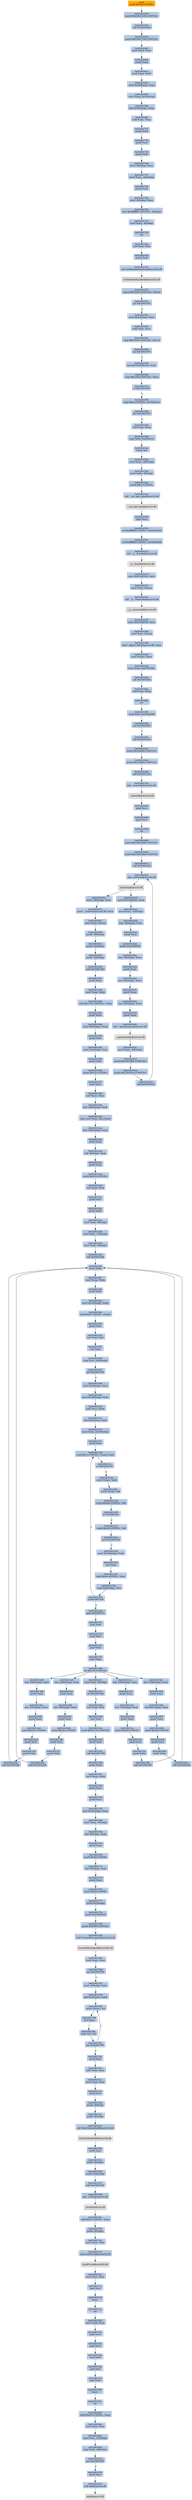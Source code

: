digraph G {
node[shape=rectangle,style=filled,fillcolor=lightsteelblue,color=lightsteelblue]
bgcolor="transparent"
a0x01001542pushl_0x28UINT8[label="start\npushl $0x28<UINT8>",color="lightgrey",fillcolor="orange"];
a0x01001544pushl_0x1001108UINT32[label="0x01001544\npushl $0x1001108<UINT32>"];
a0x01001549call_0x010016e0[label="0x01001549\ncall 0x010016e0"];
a0x010016e0pushl_0x1001730UINT32[label="0x010016e0\npushl $0x1001730<UINT32>"];
a0x010016e5movl_fs_0_eax[label="0x010016e5\nmovl %fs:0, %eax"];
a0x010016ebpushl_eax[label="0x010016eb\npushl %eax"];
a0x010016ecmovl_esp_fs_0[label="0x010016ec\nmovl %esp, %fs:0"];
a0x010016f3movl_0x10esp__eax[label="0x010016f3\nmovl 0x10(%esp), %eax"];
a0x010016f7movl_ebp_0x10esp_[label="0x010016f7\nmovl %ebp, 0x10(%esp)"];
a0x010016fbleal_0x10esp__ebp[label="0x010016fb\nleal 0x10(%esp), %ebp"];
a0x010016ffsubl_eax_esp[label="0x010016ff\nsubl %eax, %esp"];
a0x01001701pushl_ebx[label="0x01001701\npushl %ebx"];
a0x01001702pushl_esi[label="0x01001702\npushl %esi"];
a0x01001703pushl_edi[label="0x01001703\npushl %edi"];
a0x01001704movl__8ebp__eax[label="0x01001704\nmovl -8(%ebp), %eax"];
a0x01001707movl_esp__24ebp_[label="0x01001707\nmovl %esp, -24(%ebp)"];
a0x0100170apushl_eax[label="0x0100170a\npushl %eax"];
a0x0100170bmovl__4ebp__eax[label="0x0100170b\nmovl -4(%ebp), %eax"];
a0x0100170emovl_0xffffffffUINT32__4ebp_[label="0x0100170e\nmovl $0xffffffff<UINT32>, -4(%ebp)"];
a0x01001715movl_eax__8ebp_[label="0x01001715\nmovl %eax, -8(%ebp)"];
a0x01001718ret[label="0x01001718\nret"];
a0x0100154exorl_edi_edi[label="0x0100154e\nxorl %edi, %edi"];
a0x01001550pushl_edi[label="0x01001550\npushl %edi"];
a0x01001551call_GetModuleHandleA_kernel32_dll[label="0x01001551\ncall GetModuleHandleA@kernel32.dll"];
GetModuleHandleA_kernel32_dll[label="GetModuleHandleA@kernel32.dll",color="lightgrey",fillcolor="lightgrey"];
a0x01001557cmpw_0x5a4dUINT16_eax_[label="0x01001557\ncmpw $0x5a4d<UINT16>, (%eax)"];
a0x0100155cjne_0x0100157d[label="0x0100155c\njne 0x0100157d"];
a0x0100155emovl_0x3ceax__ecx[label="0x0100155e\nmovl 0x3c(%eax), %ecx"];
a0x01001561addl_eax_ecx[label="0x01001561\naddl %eax, %ecx"];
a0x01001563cmpl_0x4550UINT32_ecx_[label="0x01001563\ncmpl $0x4550<UINT32>, (%ecx)"];
a0x01001569jne_0x0100157d[label="0x01001569\njne 0x0100157d"];
a0x0100156bmovzwl_0x18ecx__eax[label="0x0100156b\nmovzwl 0x18(%ecx), %eax"];
a0x0100156fcmpl_0x10bUINT32_eax[label="0x0100156f\ncmpl $0x10b<UINT32>, %eax"];
a0x01001574je_0x01001595[label="0x01001574\nje 0x01001595"];
a0x01001595cmpl_0xeUINT8_0x74ecx_[label="0x01001595\ncmpl $0xe<UINT8>, 0x74(%ecx)"];
a0x01001599jbe_0x0100157d[label="0x01001599\njbe 0x0100157d"];
a0x0100159bxorl_eax_eax[label="0x0100159b\nxorl %eax, %eax"];
a0x0100159dcmpl_edi_0xe8ecx_[label="0x0100159d\ncmpl %edi, 0xe8(%ecx)"];
a0x010015a3setne_al[label="0x010015a3\nsetne %al"];
a0x010015a6movl_eax__28ebp_[label="0x010015a6\nmovl %eax, -28(%ebp)"];
a0x010015a9movl_edi__4ebp_[label="0x010015a9\nmovl %edi, -4(%ebp)"];
a0x010015acpushl_0x1UINT8[label="0x010015ac\npushl $0x1<UINT8>"];
a0x010015aecall___set_app_type_msvcrt_dll[label="0x010015ae\ncall __set_app_type@msvcrt.dll"];
a__set_app_type_msvcrt_dll[label="__set_app_type@msvcrt.dll",color="lightgrey",fillcolor="lightgrey"];
a0x010015b4popl_ecx[label="0x010015b4\npopl %ecx"];
a0x010015b5orl_0xffffffffUINT8_0x01003264[label="0x010015b5\norl $0xffffffff<UINT8>, 0x01003264"];
a0x010015bcorl_0xffffffffUINT8_0x01003268[label="0x010015bc\norl $0xffffffff<UINT8>, 0x01003268"];
a0x010015c3call___p__fmode_msvcrt_dll[label="0x010015c3\ncall __p__fmode@msvcrt.dll"];
a__p__fmode_msvcrt_dll[label="__p__fmode@msvcrt.dll",color="lightgrey",fillcolor="lightgrey"];
a0x010015c9movl_0x0100202c_ecx[label="0x010015c9\nmovl 0x0100202c, %ecx"];
a0x010015cfmovl_ecx_eax_[label="0x010015cf\nmovl %ecx, (%eax)"];
a0x010015d1call___p__commode_msvcrt_dll[label="0x010015d1\ncall __p__commode@msvcrt.dll"];
a__p__commode_msvcrt_dll[label="__p__commode@msvcrt.dll",color="lightgrey",fillcolor="lightgrey"];
a0x010015d7movl_0x01002028_ecx[label="0x010015d7\nmovl 0x01002028, %ecx"];
a0x010015ddmovl_ecx_eax_[label="0x010015dd\nmovl %ecx, (%eax)"];
a0x010015dfmovl__adjust_fdiv_msvcrt_dll_eax[label="0x010015df\nmovl _adjust_fdiv@msvcrt.dll, %eax"];
a0x010015e4movl_eax__eax[label="0x010015e4\nmovl (%eax), %eax"];
a0x010015e6movl_eax_0x0100326c[label="0x010015e6\nmovl %eax, 0x0100326c"];
a0x010015ebcall_0x010016da[label="0x010015eb\ncall 0x010016da"];
a0x010016daxorl_eax_eax[label="0x010016da\nxorl %eax, %eax"];
a0x010016dcret[label="0x010016dc\nret"];
a0x010015f0cmpl_edi_0x01002000[label="0x010015f0\ncmpl %edi, 0x01002000"];
a0x010015f6jne_0x01001604[label="0x010015f6\njne 0x01001604"];
a0x01001604call_0x010016c8[label="0x01001604\ncall 0x010016c8"];
a0x010016c8pushl_0x30000UINT32[label="0x010016c8\npushl $0x30000<UINT32>"];
a0x010016cdpushl_0x10000UINT32[label="0x010016cd\npushl $0x10000<UINT32>"];
a0x010016d2call_0x0100172a[label="0x010016d2\ncall 0x0100172a"];
a0x0100172ajmp__controlfp_msvcrt_dll[label="0x0100172a\njmp _controlfp@msvcrt.dll"];
a_controlfp_msvcrt_dll[label="_controlfp@msvcrt.dll",color="lightgrey",fillcolor="lightgrey"];
a0x010016d7popl_ecx[label="0x010016d7\npopl %ecx"];
a0x010016d8popl_ecx[label="0x010016d8\npopl %ecx"];
a0x010016d9ret[label="0x010016d9\nret"];
a0x01001609pushl_0x10010b8UINT32[label="0x01001609\npushl $0x10010b8<UINT32>"];
a0x0100160epushl_0x10010b4UINT32[label="0x0100160e\npushl $0x10010b4<UINT32>"];
a0x01001613call_0x010016c2[label="0x01001613\ncall 0x010016c2"];
a0x010016c2jmp__initterm_msvcrt_dll[label="0x010016c2\njmp _initterm@msvcrt.dll"];
a_initterm_msvcrt_dll[label="_initterm@msvcrt.dll",color="lightgrey",fillcolor="lightgrey"];
a0x01001618movl_0x01002024_eax[label="0x01001618\nmovl 0x01002024, %eax"];
a0x0100161dmovl_eax__32ebp_[label="0x0100161d\nmovl %eax, -32(%ebp)"];
a0x01001620leal__32ebp__eax[label="0x01001620\nleal -32(%ebp), %eax"];
a0x01001623pushl_eax[label="0x01001623\npushl %eax"];
a0x01001624pushl_0x01002020[label="0x01001624\npushl 0x01002020"];
a0x0100162aleal__36ebp__eax[label="0x0100162a\nleal -36(%ebp), %eax"];
a0x0100162dpushl_eax[label="0x0100162d\npushl %eax"];
a0x0100162eleal__40ebp__eax[label="0x0100162e\nleal -40(%ebp), %eax"];
a0x01001631pushl_eax[label="0x01001631\npushl %eax"];
a0x01001632leal__44ebp__eax[label="0x01001632\nleal -44(%ebp), %eax"];
a0x01001635pushl_eax[label="0x01001635\npushl %eax"];
a0x01001636call___getmainargs_msvcrt_dll[label="0x01001636\ncall __getmainargs@msvcrt.dll"];
a__getmainargs_msvcrt_dll[label="__getmainargs@msvcrt.dll",color="lightgrey",fillcolor="lightgrey"];
a0x0100163cmovl_eax__48ebp_[label="0x0100163c\nmovl %eax, -48(%ebp)"];
a0x0100163fpushl_0x10010b0UINT32[label="0x0100163f\npushl $0x10010b0<UINT32>"];
a0x01001644pushl_0x10010acUINT32[label="0x01001644\npushl $0x10010ac<UINT32>"];
a0x01001649call_0x010016c2[label="0x01001649\ncall 0x010016c2"];
a0x0100164emovl__36ebp__eax[label="0x0100164e\nmovl -36(%ebp), %eax"];
a0x01001651movl___initenv_msvcrt_dll_ecx[label="0x01001651\nmovl __initenv@msvcrt.dll, %ecx"];
a0x01001657movl_eax_ecx_[label="0x01001657\nmovl %eax, (%ecx)"];
a0x01001659pushl__36ebp_[label="0x01001659\npushl -36(%ebp)"];
a0x0100165cpushl__40ebp_[label="0x0100165c\npushl -40(%ebp)"];
a0x0100165fpushl__44ebp_[label="0x0100165f\npushl -44(%ebp)"];
a0x01001662call_0x01001383[label="0x01001662\ncall 0x01001383"];
a0x01001383pushl_ebp[label="0x01001383\npushl %ebp"];
a0x01001384movl_esp_ebp[label="0x01001384\nmovl %esp, %ebp"];
a0x01001386subl_0x174UINT32_esp[label="0x01001386\nsubl $0x174<UINT32>, %esp"];
a0x0100138cpushl_ebx[label="0x0100138c\npushl %ebx"];
a0x0100138dmovl_0x8ebp__ebx[label="0x0100138d\nmovl 0x8(%ebp), %ebx"];
a0x01001390pushl_esi[label="0x01001390\npushl %esi"];
a0x01001391movl_0xcebp__esi[label="0x01001391\nmovl 0xc(%ebp), %esi"];
a0x01001394pushl_edi[label="0x01001394\npushl %edi"];
a0x01001395pushl_0x32UINT8[label="0x01001395\npushl $0x32<UINT8>"];
a0x01001397popl_ecx[label="0x01001397\npopl %ecx"];
a0x01001398xorl_eax_eax[label="0x01001398\nxorl %eax, %eax"];
a0x0100139aleal__236ebp__edi[label="0x0100139a\nleal -236(%ebp), %edi"];
a0x010013a0repz_stosl_eax_es_edi_[label="0x010013a0\nrepz stosl %eax, %es:(%edi)"];
a0x010013a2leal__236ebp__eax[label="0x010013a2\nleal -236(%ebp), %eax"];
a0x010013a8pushl_eax[label="0x010013a8\npushl %eax"];
a0x010013a9leal__8ebp__eax[label="0x010013a9\nleal -8(%ebp), %eax"];
a0x010013acpushl_eax[label="0x010013ac\npushl %eax"];
a0x010013adpushl_0x53UINT8[label="0x010013ad\npushl $0x53<UINT8>"];
a0x010013afxorl_edi_edi[label="0x010013af\nxorl %edi, %edi"];
a0x010013b1pushl_esi[label="0x010013b1\npushl %esi"];
a0x010013b2pushl_ebx[label="0x010013b2\npushl %ebx"];
a0x010013b3movl_edi__8ebp_[label="0x010013b3\nmovl %edi, -8(%ebp)"];
a0x010013b6movl_edi__12ebp_[label="0x010013b6\nmovl %edi, -12(%ebp)"];
a0x010013b9movl_edi__4ebp_[label="0x010013b9\nmovl %edi, -4(%ebp)"];
a0x010013bccall_0x010012f6[label="0x010013bc\ncall 0x010012f6"];
a0x010012f6pushl_ebp[label="0x010012f6\npushl %ebp"];
a0x010012f7movl_esp_ebp[label="0x010012f7\nmovl %esp, %ebp"];
a0x010012f9pushl_ebx[label="0x010012f9\npushl %ebx"];
a0x010012famovl_0x14ebp__ebx[label="0x010012fa\nmovl 0x14(%ebp), %ebx"];
a0x010012fdandl_0x0UINT8_ebx_[label="0x010012fd\nandl $0x0<UINT8>, (%ebx)"];
a0x01001300pushl_esi[label="0x01001300\npushl %esi"];
a0x01001301xorl_esi_esi[label="0x01001301\nxorl %esi, %esi"];
a0x01001303incl_esi[label="0x01001303\nincl %esi"];
a0x01001304cmpl_esi_0x8ebp_[label="0x01001304\ncmpl %esi, 0x8(%ebp)"];
a0x01001307jle_0x0100137d[label="0x01001307\njle 0x0100137d"];
a0x01001309movl_0xcebp__ecx[label="0x01001309\nmovl 0xc(%ebp), %ecx"];
a0x0100130cmovl_0x18ebp__edx[label="0x0100130c\nmovl 0x18(%ebp), %edx"];
a0x0100130fsubl_ecx_edx[label="0x0100130f\nsubl %ecx, %edx"];
a0x01001311leal_0x4ecx__eax[label="0x01001311\nleal 0x4(%ecx), %eax"];
a0x01001314movl_edx_0x14ebp_[label="0x01001314\nmovl %edx, 0x14(%ebp)"];
a0x01001317pushl_edi[label="0x01001317\npushl %edi"];
a0x01001318cmpl_0x1UINT8_edxeax_[label="0x01001318\ncmpl $0x1<UINT8>, (%edx,%eax)"];
a0x0100131cje_0x01001337[label="0x0100131c\nje 0x01001337"];
a0x0100131emovl_eax__edi[label="0x0100131e\nmovl (%eax), %edi"];
a0x01001320movb_edi__dl[label="0x01001320\nmovb (%edi), %dl"];
a0x01001322cmpb_0x2dUINT8_dl[label="0x01001322\ncmpb $0x2d<UINT8>, %dl"];
a0x01001325je_0x0100132c[label="0x01001325\nje 0x0100132c"];
a0x01001327cmpb_0x2fUINT8_dl[label="0x01001327\ncmpb $0x2f<UINT8>, %dl"];
a0x0100132ajne_0x01001334[label="0x0100132a\njne 0x01001334"];
a0x01001334movl_0x14ebp__edx[label="0x01001334\nmovl 0x14(%ebp), %edx"];
a0x01001337incl_esi[label="0x01001337\nincl %esi"];
a0x01001338addl_0x4UINT8_eax[label="0x01001338\naddl $0x4<UINT8>, %eax"];
a0x0100133bcmpl_0x8ebp__esi[label="0x0100133b\ncmpl 0x8(%ebp), %esi"];
a0x0100133ejl_0x01001318[label="0x0100133e\njl 0x01001318"];
a0x01001340jmp_0x0100137c[label="0x01001340\njmp 0x0100137c"];
a0x0100137cpopl_edi[label="0x0100137c\npopl %edi"];
a0x0100137dpopl_esi[label="0x0100137d\npopl %esi"];
a0x0100137epopl_ebx[label="0x0100137e\npopl %ebx"];
a0x0100137fpopl_ebp[label="0x0100137f\npopl %ebp"];
a0x01001380ret_0x14UINT16[label="0x01001380\nret $0x14<UINT16>"];
a0x010013c1leal__236ebp__eax[label="0x010013c1\nleal -236(%ebp), %eax"];
a0x010013c7pushl_eax[label="0x010013c7\npushl %eax"];
a0x010013c8leal__12ebp__eax[label="0x010013c8\nleal -12(%ebp), %eax"];
a0x010013cbpushl_eax[label="0x010013cb\npushl %eax"];
a0x010013ccpushl_0x50UINT8[label="0x010013cc\npushl $0x50<UINT8>"];
a0x010013cepushl_esi[label="0x010013ce\npushl %esi"];
a0x010013cfpushl_ebx[label="0x010013cf\npushl %ebx"];
a0x010013d0call_0x010012f6[label="0x010013d0\ncall 0x010012f6"];
a0x010013d5leal__236ebp__eax[label="0x010013d5\nleal -236(%ebp), %eax"];
a0x010013dbpushl_eax[label="0x010013db\npushl %eax"];
a0x010013dcleal__32ebp__eax[label="0x010013dc\nleal -32(%ebp), %eax"];
a0x010013dfpushl_eax[label="0x010013df\npushl %eax"];
a0x010013e0pushl_0x43UINT8[label="0x010013e0\npushl $0x43<UINT8>"];
a0x010013e2pushl_esi[label="0x010013e2\npushl %esi"];
a0x010013e3pushl_ebx[label="0x010013e3\npushl %ebx"];
a0x010013e4call_0x010012f6[label="0x010013e4\ncall 0x010012f6"];
a0x010013e9leal__236ebp__eax[label="0x010013e9\nleal -236(%ebp), %eax"];
a0x010013efpushl_eax[label="0x010013ef\npushl %eax"];
a0x010013f0leal__28ebp__eax[label="0x010013f0\nleal -28(%ebp), %eax"];
a0x010013f3pushl_eax[label="0x010013f3\npushl %eax"];
a0x010013f4pushl_0x4aUINT8[label="0x010013f4\npushl $0x4a<UINT8>"];
a0x010013f6pushl_esi[label="0x010013f6\npushl %esi"];
a0x010013f7pushl_ebx[label="0x010013f7\npushl %ebx"];
a0x010013f8call_0x010012f6[label="0x010013f8\ncall 0x010012f6"];
a0x010013fdleal__236ebp__eax[label="0x010013fd\nleal -236(%ebp), %eax"];
a0x01001403pushl_eax[label="0x01001403\npushl %eax"];
a0x01001404leal_0xcebp__eax[label="0x01001404\nleal 0xc(%ebp), %eax"];
a0x01001407pushl_eax[label="0x01001407\npushl %eax"];
a0x01001408pushl_0x6fUINT8[label="0x01001408\npushl $0x6f<UINT8>"];
a0x0100140apushl_esi[label="0x0100140a\npushl %esi"];
a0x0100140bpushl_ebx[label="0x0100140b\npushl %ebx"];
a0x0100140ccall_0x010012f6[label="0x0100140c\ncall 0x010012f6"];
a0x01001411cmpl_edi__8ebp_[label="0x01001411\ncmpl %edi, -8(%ebp)"];
a0x01001414je_0x0100152b[label="0x01001414\nje 0x0100152b"];
a0x0100152bxorl_edi_edi[label="0x0100152b\nxorl %edi, %edi"];
a0x0100152dincl_edi[label="0x0100152d\nincl %edi"];
a0x0100152epushl_0x2718UINT32[label="0x0100152e\npushl $0x2718<UINT32>"];
a0x01001533pushl_edi[label="0x01001533\npushl %edi"];
a0x01001534call_0x01001760[label="0x01001534\ncall 0x01001760"];
a0x01001760pushl_ebp[label="0x01001760\npushl %ebp"];
a0x01001761movl_esp_ebp[label="0x01001761\nmovl %esp, %ebp"];
a0x01001763pushl_ecx[label="0x01001763\npushl %ecx"];
a0x01001764pushl_ecx[label="0x01001764\npushl %ecx"];
a0x01001765leal_0x10ebp__eax[label="0x01001765\nleal 0x10(%ebp), %eax"];
a0x01001768movl_eax__8ebp_[label="0x01001768\nmovl %eax, -8(%ebp)"];
a0x0100176bleal__8ebp__eax[label="0x0100176b\nleal -8(%ebp), %eax"];
a0x0100176epushl_eax[label="0x0100176e\npushl %eax"];
a0x0100176fpushl_0x0UINT8[label="0x0100176f\npushl $0x0<UINT8>"];
a0x01001771leal__4ebp__eax[label="0x01001771\nleal -4(%ebp), %eax"];
a0x01001774pushl_eax[label="0x01001774\npushl %eax"];
a0x01001775pushl_0x0UINT8[label="0x01001775\npushl $0x0<UINT8>"];
a0x01001777pushl_0xcebp_[label="0x01001777\npushl 0xc(%ebp)"];
a0x0100177apushl_0x01002030[label="0x0100177a\npushl 0x01002030"];
a0x01001780pushl_0x900UINT32[label="0x01001780\npushl $0x900<UINT32>"];
a0x01001785call_FormatMessageA_kernel32_dll[label="0x01001785\ncall FormatMessageA@kernel32.dll"];
FormatMessageA_kernel32_dll[label="FormatMessageA@kernel32.dll",color="lightgrey",fillcolor="lightgrey"];
a0x0100178btestl_eax_eax[label="0x0100178b\ntestl %eax, %eax"];
a0x0100178djne_0x01001791[label="0x0100178d\njne 0x01001791"];
a0x01001791movl__4ebp__eax[label="0x01001791\nmovl -4(%ebp), %eax"];
a0x01001794leal_0x1eax__edx[label="0x01001794\nleal 0x1(%eax), %edx"];
a0x01001797movb_eax__cl[label="0x01001797\nmovb (%eax), %cl"];
a0x01001799incl_eax[label="0x01001799\nincl %eax"];
a0x0100179atestb_cl_cl[label="0x0100179a\ntestb %cl, %cl"];
a0x0100179cjne_0x01001797[label="0x0100179c\njne 0x01001797"];
a0x0100179epushl_esi[label="0x0100179e\npushl %esi"];
a0x0100179fsubl_edx_eax[label="0x0100179f\nsubl %edx, %eax"];
a0x010017a1movl_eax_esi[label="0x010017a1\nmovl %eax, %esi"];
a0x010017a3pushl_esi[label="0x010017a3\npushl %esi"];
a0x010017a4pushl__4ebp_[label="0x010017a4\npushl -4(%ebp)"];
a0x010017a7pushl__4ebp_[label="0x010017a7\npushl -4(%ebp)"];
a0x010017aacall_CharToOemBuffA_user32_dll[label="0x010017aa\ncall CharToOemBuffA@user32.dll"];
CharToOemBuffA_user32_dll[label="CharToOemBuffA@user32.dll",color="lightgrey",fillcolor="lightgrey"];
a0x010017b0pushl_esi[label="0x010017b0\npushl %esi"];
a0x010017b1pushl__4ebp_[label="0x010017b1\npushl -4(%ebp)"];
a0x010017b4pushl_0x8ebp_[label="0x010017b4\npushl 0x8(%ebp)"];
a0x010017b7call_0x010017d0[label="0x010017b7\ncall 0x010017d0"];
a0x010017d0jmp__write_msvcrt_dll[label="0x010017d0\njmp _write@msvcrt.dll"];
a_write_msvcrt_dll[label="_write@msvcrt.dll",color="lightgrey",fillcolor="lightgrey"];
a0x010017bcaddl_0xcUINT8_esp[label="0x010017bc\naddl $0xc<UINT8>, %esp"];
a0x010017bfpushl__4ebp_[label="0x010017bf\npushl -4(%ebp)"];
a0x010017c2movl_eax_esi[label="0x010017c2\nmovl %eax, %esi"];
a0x010017c4call_LocalFree_kernel32_dll[label="0x010017c4\ncall LocalFree@kernel32.dll"];
LocalFree_kernel32_dll[label="LocalFree@kernel32.dll",color="lightgrey",fillcolor="lightgrey"];
a0x010017camovl_esi_eax[label="0x010017ca\nmovl %esi, %eax"];
a0x010017ccpopl_esi[label="0x010017cc\npopl %esi"];
a0x010017cdleave_[label="0x010017cd\nleave "];
a0x010017ceret[label="0x010017ce\nret"];
a0x01001539movl_edi_eax[label="0x01001539\nmovl %edi, %eax"];
a0x0100153bpopl_ecx[label="0x0100153b\npopl %ecx"];
a0x0100153cpopl_ecx[label="0x0100153c\npopl %ecx"];
a0x0100153dpopl_edi[label="0x0100153d\npopl %edi"];
a0x0100153epopl_esi[label="0x0100153e\npopl %esi"];
a0x0100153fpopl_ebx[label="0x0100153f\npopl %ebx"];
a0x01001540leave_[label="0x01001540\nleave "];
a0x01001541ret[label="0x01001541\nret"];
a0x01001667addl_0x30UINT8_esp[label="0x01001667\naddl $0x30<UINT8>, %esp"];
a0x0100166amovl_eax_esi[label="0x0100166a\nmovl %eax, %esi"];
a0x0100166cmovl_esi__52ebp_[label="0x0100166c\nmovl %esi, -52(%ebp)"];
a0x0100166fcmpl_edi__28ebp_[label="0x0100166f\ncmpl %edi, -28(%ebp)"];
a0x01001672jne_0x0100167b[label="0x01001672\njne 0x0100167b"];
a0x01001674pushl_esi[label="0x01001674\npushl %esi"];
a0x01001675call_exit_msvcrt_dll[label="0x01001675\ncall exit@msvcrt.dll"];
exit_msvcrt_dll[label="exit@msvcrt.dll",color="lightgrey",fillcolor="lightgrey"];
a0x01001542pushl_0x28UINT8 -> a0x01001544pushl_0x1001108UINT32 [color="#000000"];
a0x01001544pushl_0x1001108UINT32 -> a0x01001549call_0x010016e0 [color="#000000"];
a0x01001549call_0x010016e0 -> a0x010016e0pushl_0x1001730UINT32 [color="#000000"];
a0x010016e0pushl_0x1001730UINT32 -> a0x010016e5movl_fs_0_eax [color="#000000"];
a0x010016e5movl_fs_0_eax -> a0x010016ebpushl_eax [color="#000000"];
a0x010016ebpushl_eax -> a0x010016ecmovl_esp_fs_0 [color="#000000"];
a0x010016ecmovl_esp_fs_0 -> a0x010016f3movl_0x10esp__eax [color="#000000"];
a0x010016f3movl_0x10esp__eax -> a0x010016f7movl_ebp_0x10esp_ [color="#000000"];
a0x010016f7movl_ebp_0x10esp_ -> a0x010016fbleal_0x10esp__ebp [color="#000000"];
a0x010016fbleal_0x10esp__ebp -> a0x010016ffsubl_eax_esp [color="#000000"];
a0x010016ffsubl_eax_esp -> a0x01001701pushl_ebx [color="#000000"];
a0x01001701pushl_ebx -> a0x01001702pushl_esi [color="#000000"];
a0x01001702pushl_esi -> a0x01001703pushl_edi [color="#000000"];
a0x01001703pushl_edi -> a0x01001704movl__8ebp__eax [color="#000000"];
a0x01001704movl__8ebp__eax -> a0x01001707movl_esp__24ebp_ [color="#000000"];
a0x01001707movl_esp__24ebp_ -> a0x0100170apushl_eax [color="#000000"];
a0x0100170apushl_eax -> a0x0100170bmovl__4ebp__eax [color="#000000"];
a0x0100170bmovl__4ebp__eax -> a0x0100170emovl_0xffffffffUINT32__4ebp_ [color="#000000"];
a0x0100170emovl_0xffffffffUINT32__4ebp_ -> a0x01001715movl_eax__8ebp_ [color="#000000"];
a0x01001715movl_eax__8ebp_ -> a0x01001718ret [color="#000000"];
a0x01001718ret -> a0x0100154exorl_edi_edi [color="#000000"];
a0x0100154exorl_edi_edi -> a0x01001550pushl_edi [color="#000000"];
a0x01001550pushl_edi -> a0x01001551call_GetModuleHandleA_kernel32_dll [color="#000000"];
a0x01001551call_GetModuleHandleA_kernel32_dll -> GetModuleHandleA_kernel32_dll [color="#000000"];
GetModuleHandleA_kernel32_dll -> a0x01001557cmpw_0x5a4dUINT16_eax_ [color="#000000"];
a0x01001557cmpw_0x5a4dUINT16_eax_ -> a0x0100155cjne_0x0100157d [color="#000000"];
a0x0100155cjne_0x0100157d -> a0x0100155emovl_0x3ceax__ecx [color="#000000",label="F"];
a0x0100155emovl_0x3ceax__ecx -> a0x01001561addl_eax_ecx [color="#000000"];
a0x01001561addl_eax_ecx -> a0x01001563cmpl_0x4550UINT32_ecx_ [color="#000000"];
a0x01001563cmpl_0x4550UINT32_ecx_ -> a0x01001569jne_0x0100157d [color="#000000"];
a0x01001569jne_0x0100157d -> a0x0100156bmovzwl_0x18ecx__eax [color="#000000",label="F"];
a0x0100156bmovzwl_0x18ecx__eax -> a0x0100156fcmpl_0x10bUINT32_eax [color="#000000"];
a0x0100156fcmpl_0x10bUINT32_eax -> a0x01001574je_0x01001595 [color="#000000"];
a0x01001574je_0x01001595 -> a0x01001595cmpl_0xeUINT8_0x74ecx_ [color="#000000",label="T"];
a0x01001595cmpl_0xeUINT8_0x74ecx_ -> a0x01001599jbe_0x0100157d [color="#000000"];
a0x01001599jbe_0x0100157d -> a0x0100159bxorl_eax_eax [color="#000000",label="F"];
a0x0100159bxorl_eax_eax -> a0x0100159dcmpl_edi_0xe8ecx_ [color="#000000"];
a0x0100159dcmpl_edi_0xe8ecx_ -> a0x010015a3setne_al [color="#000000"];
a0x010015a3setne_al -> a0x010015a6movl_eax__28ebp_ [color="#000000"];
a0x010015a6movl_eax__28ebp_ -> a0x010015a9movl_edi__4ebp_ [color="#000000"];
a0x010015a9movl_edi__4ebp_ -> a0x010015acpushl_0x1UINT8 [color="#000000"];
a0x010015acpushl_0x1UINT8 -> a0x010015aecall___set_app_type_msvcrt_dll [color="#000000"];
a0x010015aecall___set_app_type_msvcrt_dll -> a__set_app_type_msvcrt_dll [color="#000000"];
a__set_app_type_msvcrt_dll -> a0x010015b4popl_ecx [color="#000000"];
a0x010015b4popl_ecx -> a0x010015b5orl_0xffffffffUINT8_0x01003264 [color="#000000"];
a0x010015b5orl_0xffffffffUINT8_0x01003264 -> a0x010015bcorl_0xffffffffUINT8_0x01003268 [color="#000000"];
a0x010015bcorl_0xffffffffUINT8_0x01003268 -> a0x010015c3call___p__fmode_msvcrt_dll [color="#000000"];
a0x010015c3call___p__fmode_msvcrt_dll -> a__p__fmode_msvcrt_dll [color="#000000"];
a__p__fmode_msvcrt_dll -> a0x010015c9movl_0x0100202c_ecx [color="#000000"];
a0x010015c9movl_0x0100202c_ecx -> a0x010015cfmovl_ecx_eax_ [color="#000000"];
a0x010015cfmovl_ecx_eax_ -> a0x010015d1call___p__commode_msvcrt_dll [color="#000000"];
a0x010015d1call___p__commode_msvcrt_dll -> a__p__commode_msvcrt_dll [color="#000000"];
a__p__commode_msvcrt_dll -> a0x010015d7movl_0x01002028_ecx [color="#000000"];
a0x010015d7movl_0x01002028_ecx -> a0x010015ddmovl_ecx_eax_ [color="#000000"];
a0x010015ddmovl_ecx_eax_ -> a0x010015dfmovl__adjust_fdiv_msvcrt_dll_eax [color="#000000"];
a0x010015dfmovl__adjust_fdiv_msvcrt_dll_eax -> a0x010015e4movl_eax__eax [color="#000000"];
a0x010015e4movl_eax__eax -> a0x010015e6movl_eax_0x0100326c [color="#000000"];
a0x010015e6movl_eax_0x0100326c -> a0x010015ebcall_0x010016da [color="#000000"];
a0x010015ebcall_0x010016da -> a0x010016daxorl_eax_eax [color="#000000"];
a0x010016daxorl_eax_eax -> a0x010016dcret [color="#000000"];
a0x010016dcret -> a0x010015f0cmpl_edi_0x01002000 [color="#000000"];
a0x010015f0cmpl_edi_0x01002000 -> a0x010015f6jne_0x01001604 [color="#000000"];
a0x010015f6jne_0x01001604 -> a0x01001604call_0x010016c8 [color="#000000",label="T"];
a0x01001604call_0x010016c8 -> a0x010016c8pushl_0x30000UINT32 [color="#000000"];
a0x010016c8pushl_0x30000UINT32 -> a0x010016cdpushl_0x10000UINT32 [color="#000000"];
a0x010016cdpushl_0x10000UINT32 -> a0x010016d2call_0x0100172a [color="#000000"];
a0x010016d2call_0x0100172a -> a0x0100172ajmp__controlfp_msvcrt_dll [color="#000000"];
a0x0100172ajmp__controlfp_msvcrt_dll -> a_controlfp_msvcrt_dll [color="#000000"];
a_controlfp_msvcrt_dll -> a0x010016d7popl_ecx [color="#000000"];
a0x010016d7popl_ecx -> a0x010016d8popl_ecx [color="#000000"];
a0x010016d8popl_ecx -> a0x010016d9ret [color="#000000"];
a0x010016d9ret -> a0x01001609pushl_0x10010b8UINT32 [color="#000000"];
a0x01001609pushl_0x10010b8UINT32 -> a0x0100160epushl_0x10010b4UINT32 [color="#000000"];
a0x0100160epushl_0x10010b4UINT32 -> a0x01001613call_0x010016c2 [color="#000000"];
a0x01001613call_0x010016c2 -> a0x010016c2jmp__initterm_msvcrt_dll [color="#000000"];
a0x010016c2jmp__initterm_msvcrt_dll -> a_initterm_msvcrt_dll [color="#000000"];
a_initterm_msvcrt_dll -> a0x01001618movl_0x01002024_eax [color="#000000"];
a0x01001618movl_0x01002024_eax -> a0x0100161dmovl_eax__32ebp_ [color="#000000"];
a0x0100161dmovl_eax__32ebp_ -> a0x01001620leal__32ebp__eax [color="#000000"];
a0x01001620leal__32ebp__eax -> a0x01001623pushl_eax [color="#000000"];
a0x01001623pushl_eax -> a0x01001624pushl_0x01002020 [color="#000000"];
a0x01001624pushl_0x01002020 -> a0x0100162aleal__36ebp__eax [color="#000000"];
a0x0100162aleal__36ebp__eax -> a0x0100162dpushl_eax [color="#000000"];
a0x0100162dpushl_eax -> a0x0100162eleal__40ebp__eax [color="#000000"];
a0x0100162eleal__40ebp__eax -> a0x01001631pushl_eax [color="#000000"];
a0x01001631pushl_eax -> a0x01001632leal__44ebp__eax [color="#000000"];
a0x01001632leal__44ebp__eax -> a0x01001635pushl_eax [color="#000000"];
a0x01001635pushl_eax -> a0x01001636call___getmainargs_msvcrt_dll [color="#000000"];
a0x01001636call___getmainargs_msvcrt_dll -> a__getmainargs_msvcrt_dll [color="#000000"];
a__getmainargs_msvcrt_dll -> a0x0100163cmovl_eax__48ebp_ [color="#000000"];
a0x0100163cmovl_eax__48ebp_ -> a0x0100163fpushl_0x10010b0UINT32 [color="#000000"];
a0x0100163fpushl_0x10010b0UINT32 -> a0x01001644pushl_0x10010acUINT32 [color="#000000"];
a0x01001644pushl_0x10010acUINT32 -> a0x01001649call_0x010016c2 [color="#000000"];
a0x01001649call_0x010016c2 -> a0x010016c2jmp__initterm_msvcrt_dll [color="#000000"];
a_initterm_msvcrt_dll -> a0x0100164emovl__36ebp__eax [color="#000000"];
a0x0100164emovl__36ebp__eax -> a0x01001651movl___initenv_msvcrt_dll_ecx [color="#000000"];
a0x01001651movl___initenv_msvcrt_dll_ecx -> a0x01001657movl_eax_ecx_ [color="#000000"];
a0x01001657movl_eax_ecx_ -> a0x01001659pushl__36ebp_ [color="#000000"];
a0x01001659pushl__36ebp_ -> a0x0100165cpushl__40ebp_ [color="#000000"];
a0x0100165cpushl__40ebp_ -> a0x0100165fpushl__44ebp_ [color="#000000"];
a0x0100165fpushl__44ebp_ -> a0x01001662call_0x01001383 [color="#000000"];
a0x01001662call_0x01001383 -> a0x01001383pushl_ebp [color="#000000"];
a0x01001383pushl_ebp -> a0x01001384movl_esp_ebp [color="#000000"];
a0x01001384movl_esp_ebp -> a0x01001386subl_0x174UINT32_esp [color="#000000"];
a0x01001386subl_0x174UINT32_esp -> a0x0100138cpushl_ebx [color="#000000"];
a0x0100138cpushl_ebx -> a0x0100138dmovl_0x8ebp__ebx [color="#000000"];
a0x0100138dmovl_0x8ebp__ebx -> a0x01001390pushl_esi [color="#000000"];
a0x01001390pushl_esi -> a0x01001391movl_0xcebp__esi [color="#000000"];
a0x01001391movl_0xcebp__esi -> a0x01001394pushl_edi [color="#000000"];
a0x01001394pushl_edi -> a0x01001395pushl_0x32UINT8 [color="#000000"];
a0x01001395pushl_0x32UINT8 -> a0x01001397popl_ecx [color="#000000"];
a0x01001397popl_ecx -> a0x01001398xorl_eax_eax [color="#000000"];
a0x01001398xorl_eax_eax -> a0x0100139aleal__236ebp__edi [color="#000000"];
a0x0100139aleal__236ebp__edi -> a0x010013a0repz_stosl_eax_es_edi_ [color="#000000"];
a0x010013a0repz_stosl_eax_es_edi_ -> a0x010013a2leal__236ebp__eax [color="#000000"];
a0x010013a2leal__236ebp__eax -> a0x010013a8pushl_eax [color="#000000"];
a0x010013a8pushl_eax -> a0x010013a9leal__8ebp__eax [color="#000000"];
a0x010013a9leal__8ebp__eax -> a0x010013acpushl_eax [color="#000000"];
a0x010013acpushl_eax -> a0x010013adpushl_0x53UINT8 [color="#000000"];
a0x010013adpushl_0x53UINT8 -> a0x010013afxorl_edi_edi [color="#000000"];
a0x010013afxorl_edi_edi -> a0x010013b1pushl_esi [color="#000000"];
a0x010013b1pushl_esi -> a0x010013b2pushl_ebx [color="#000000"];
a0x010013b2pushl_ebx -> a0x010013b3movl_edi__8ebp_ [color="#000000"];
a0x010013b3movl_edi__8ebp_ -> a0x010013b6movl_edi__12ebp_ [color="#000000"];
a0x010013b6movl_edi__12ebp_ -> a0x010013b9movl_edi__4ebp_ [color="#000000"];
a0x010013b9movl_edi__4ebp_ -> a0x010013bccall_0x010012f6 [color="#000000"];
a0x010013bccall_0x010012f6 -> a0x010012f6pushl_ebp [color="#000000"];
a0x010012f6pushl_ebp -> a0x010012f7movl_esp_ebp [color="#000000"];
a0x010012f7movl_esp_ebp -> a0x010012f9pushl_ebx [color="#000000"];
a0x010012f9pushl_ebx -> a0x010012famovl_0x14ebp__ebx [color="#000000"];
a0x010012famovl_0x14ebp__ebx -> a0x010012fdandl_0x0UINT8_ebx_ [color="#000000"];
a0x010012fdandl_0x0UINT8_ebx_ -> a0x01001300pushl_esi [color="#000000"];
a0x01001300pushl_esi -> a0x01001301xorl_esi_esi [color="#000000"];
a0x01001301xorl_esi_esi -> a0x01001303incl_esi [color="#000000"];
a0x01001303incl_esi -> a0x01001304cmpl_esi_0x8ebp_ [color="#000000"];
a0x01001304cmpl_esi_0x8ebp_ -> a0x01001307jle_0x0100137d [color="#000000"];
a0x01001307jle_0x0100137d -> a0x01001309movl_0xcebp__ecx [color="#000000",label="F"];
a0x01001309movl_0xcebp__ecx -> a0x0100130cmovl_0x18ebp__edx [color="#000000"];
a0x0100130cmovl_0x18ebp__edx -> a0x0100130fsubl_ecx_edx [color="#000000"];
a0x0100130fsubl_ecx_edx -> a0x01001311leal_0x4ecx__eax [color="#000000"];
a0x01001311leal_0x4ecx__eax -> a0x01001314movl_edx_0x14ebp_ [color="#000000"];
a0x01001314movl_edx_0x14ebp_ -> a0x01001317pushl_edi [color="#000000"];
a0x01001317pushl_edi -> a0x01001318cmpl_0x1UINT8_edxeax_ [color="#000000"];
a0x01001318cmpl_0x1UINT8_edxeax_ -> a0x0100131cje_0x01001337 [color="#000000"];
a0x0100131cje_0x01001337 -> a0x0100131emovl_eax__edi [color="#000000",label="F"];
a0x0100131emovl_eax__edi -> a0x01001320movb_edi__dl [color="#000000"];
a0x01001320movb_edi__dl -> a0x01001322cmpb_0x2dUINT8_dl [color="#000000"];
a0x01001322cmpb_0x2dUINT8_dl -> a0x01001325je_0x0100132c [color="#000000"];
a0x01001325je_0x0100132c -> a0x01001327cmpb_0x2fUINT8_dl [color="#000000",label="F"];
a0x01001327cmpb_0x2fUINT8_dl -> a0x0100132ajne_0x01001334 [color="#000000"];
a0x0100132ajne_0x01001334 -> a0x01001334movl_0x14ebp__edx [color="#000000",label="T"];
a0x01001334movl_0x14ebp__edx -> a0x01001337incl_esi [color="#000000"];
a0x01001337incl_esi -> a0x01001338addl_0x4UINT8_eax [color="#000000"];
a0x01001338addl_0x4UINT8_eax -> a0x0100133bcmpl_0x8ebp__esi [color="#000000"];
a0x0100133bcmpl_0x8ebp__esi -> a0x0100133ejl_0x01001318 [color="#000000"];
a0x0100133ejl_0x01001318 -> a0x01001318cmpl_0x1UINT8_edxeax_ [color="#000000",label="T"];
a0x0100133ejl_0x01001318 -> a0x01001340jmp_0x0100137c [color="#000000",label="F"];
a0x01001340jmp_0x0100137c -> a0x0100137cpopl_edi [color="#000000"];
a0x0100137cpopl_edi -> a0x0100137dpopl_esi [color="#000000"];
a0x0100137dpopl_esi -> a0x0100137epopl_ebx [color="#000000"];
a0x0100137epopl_ebx -> a0x0100137fpopl_ebp [color="#000000"];
a0x0100137fpopl_ebp -> a0x01001380ret_0x14UINT16 [color="#000000"];
a0x01001380ret_0x14UINT16 -> a0x010013c1leal__236ebp__eax [color="#000000"];
a0x010013c1leal__236ebp__eax -> a0x010013c7pushl_eax [color="#000000"];
a0x010013c7pushl_eax -> a0x010013c8leal__12ebp__eax [color="#000000"];
a0x010013c8leal__12ebp__eax -> a0x010013cbpushl_eax [color="#000000"];
a0x010013cbpushl_eax -> a0x010013ccpushl_0x50UINT8 [color="#000000"];
a0x010013ccpushl_0x50UINT8 -> a0x010013cepushl_esi [color="#000000"];
a0x010013cepushl_esi -> a0x010013cfpushl_ebx [color="#000000"];
a0x010013cfpushl_ebx -> a0x010013d0call_0x010012f6 [color="#000000"];
a0x010013d0call_0x010012f6 -> a0x010012f6pushl_ebp [color="#000000"];
a0x01001380ret_0x14UINT16 -> a0x010013d5leal__236ebp__eax [color="#000000"];
a0x010013d5leal__236ebp__eax -> a0x010013dbpushl_eax [color="#000000"];
a0x010013dbpushl_eax -> a0x010013dcleal__32ebp__eax [color="#000000"];
a0x010013dcleal__32ebp__eax -> a0x010013dfpushl_eax [color="#000000"];
a0x010013dfpushl_eax -> a0x010013e0pushl_0x43UINT8 [color="#000000"];
a0x010013e0pushl_0x43UINT8 -> a0x010013e2pushl_esi [color="#000000"];
a0x010013e2pushl_esi -> a0x010013e3pushl_ebx [color="#000000"];
a0x010013e3pushl_ebx -> a0x010013e4call_0x010012f6 [color="#000000"];
a0x010013e4call_0x010012f6 -> a0x010012f6pushl_ebp [color="#000000"];
a0x01001380ret_0x14UINT16 -> a0x010013e9leal__236ebp__eax [color="#000000"];
a0x010013e9leal__236ebp__eax -> a0x010013efpushl_eax [color="#000000"];
a0x010013efpushl_eax -> a0x010013f0leal__28ebp__eax [color="#000000"];
a0x010013f0leal__28ebp__eax -> a0x010013f3pushl_eax [color="#000000"];
a0x010013f3pushl_eax -> a0x010013f4pushl_0x4aUINT8 [color="#000000"];
a0x010013f4pushl_0x4aUINT8 -> a0x010013f6pushl_esi [color="#000000"];
a0x010013f6pushl_esi -> a0x010013f7pushl_ebx [color="#000000"];
a0x010013f7pushl_ebx -> a0x010013f8call_0x010012f6 [color="#000000"];
a0x010013f8call_0x010012f6 -> a0x010012f6pushl_ebp [color="#000000"];
a0x01001380ret_0x14UINT16 -> a0x010013fdleal__236ebp__eax [color="#000000"];
a0x010013fdleal__236ebp__eax -> a0x01001403pushl_eax [color="#000000"];
a0x01001403pushl_eax -> a0x01001404leal_0xcebp__eax [color="#000000"];
a0x01001404leal_0xcebp__eax -> a0x01001407pushl_eax [color="#000000"];
a0x01001407pushl_eax -> a0x01001408pushl_0x6fUINT8 [color="#000000"];
a0x01001408pushl_0x6fUINT8 -> a0x0100140apushl_esi [color="#000000"];
a0x0100140apushl_esi -> a0x0100140bpushl_ebx [color="#000000"];
a0x0100140bpushl_ebx -> a0x0100140ccall_0x010012f6 [color="#000000"];
a0x0100140ccall_0x010012f6 -> a0x010012f6pushl_ebp [color="#000000"];
a0x01001380ret_0x14UINT16 -> a0x01001411cmpl_edi__8ebp_ [color="#000000"];
a0x01001411cmpl_edi__8ebp_ -> a0x01001414je_0x0100152b [color="#000000"];
a0x01001414je_0x0100152b -> a0x0100152bxorl_edi_edi [color="#000000",label="T"];
a0x0100152bxorl_edi_edi -> a0x0100152dincl_edi [color="#000000"];
a0x0100152dincl_edi -> a0x0100152epushl_0x2718UINT32 [color="#000000"];
a0x0100152epushl_0x2718UINT32 -> a0x01001533pushl_edi [color="#000000"];
a0x01001533pushl_edi -> a0x01001534call_0x01001760 [color="#000000"];
a0x01001534call_0x01001760 -> a0x01001760pushl_ebp [color="#000000"];
a0x01001760pushl_ebp -> a0x01001761movl_esp_ebp [color="#000000"];
a0x01001761movl_esp_ebp -> a0x01001763pushl_ecx [color="#000000"];
a0x01001763pushl_ecx -> a0x01001764pushl_ecx [color="#000000"];
a0x01001764pushl_ecx -> a0x01001765leal_0x10ebp__eax [color="#000000"];
a0x01001765leal_0x10ebp__eax -> a0x01001768movl_eax__8ebp_ [color="#000000"];
a0x01001768movl_eax__8ebp_ -> a0x0100176bleal__8ebp__eax [color="#000000"];
a0x0100176bleal__8ebp__eax -> a0x0100176epushl_eax [color="#000000"];
a0x0100176epushl_eax -> a0x0100176fpushl_0x0UINT8 [color="#000000"];
a0x0100176fpushl_0x0UINT8 -> a0x01001771leal__4ebp__eax [color="#000000"];
a0x01001771leal__4ebp__eax -> a0x01001774pushl_eax [color="#000000"];
a0x01001774pushl_eax -> a0x01001775pushl_0x0UINT8 [color="#000000"];
a0x01001775pushl_0x0UINT8 -> a0x01001777pushl_0xcebp_ [color="#000000"];
a0x01001777pushl_0xcebp_ -> a0x0100177apushl_0x01002030 [color="#000000"];
a0x0100177apushl_0x01002030 -> a0x01001780pushl_0x900UINT32 [color="#000000"];
a0x01001780pushl_0x900UINT32 -> a0x01001785call_FormatMessageA_kernel32_dll [color="#000000"];
a0x01001785call_FormatMessageA_kernel32_dll -> FormatMessageA_kernel32_dll [color="#000000"];
FormatMessageA_kernel32_dll -> a0x0100178btestl_eax_eax [color="#000000"];
a0x0100178btestl_eax_eax -> a0x0100178djne_0x01001791 [color="#000000"];
a0x0100178djne_0x01001791 -> a0x01001791movl__4ebp__eax [color="#000000",label="T"];
a0x01001791movl__4ebp__eax -> a0x01001794leal_0x1eax__edx [color="#000000"];
a0x01001794leal_0x1eax__edx -> a0x01001797movb_eax__cl [color="#000000"];
a0x01001797movb_eax__cl -> a0x01001799incl_eax [color="#000000"];
a0x01001799incl_eax -> a0x0100179atestb_cl_cl [color="#000000"];
a0x0100179atestb_cl_cl -> a0x0100179cjne_0x01001797 [color="#000000"];
a0x0100179cjne_0x01001797 -> a0x01001797movb_eax__cl [color="#000000",label="T"];
a0x0100179cjne_0x01001797 -> a0x0100179epushl_esi [color="#000000",label="F"];
a0x0100179epushl_esi -> a0x0100179fsubl_edx_eax [color="#000000"];
a0x0100179fsubl_edx_eax -> a0x010017a1movl_eax_esi [color="#000000"];
a0x010017a1movl_eax_esi -> a0x010017a3pushl_esi [color="#000000"];
a0x010017a3pushl_esi -> a0x010017a4pushl__4ebp_ [color="#000000"];
a0x010017a4pushl__4ebp_ -> a0x010017a7pushl__4ebp_ [color="#000000"];
a0x010017a7pushl__4ebp_ -> a0x010017aacall_CharToOemBuffA_user32_dll [color="#000000"];
a0x010017aacall_CharToOemBuffA_user32_dll -> CharToOemBuffA_user32_dll [color="#000000"];
CharToOemBuffA_user32_dll -> a0x010017b0pushl_esi [color="#000000"];
a0x010017b0pushl_esi -> a0x010017b1pushl__4ebp_ [color="#000000"];
a0x010017b1pushl__4ebp_ -> a0x010017b4pushl_0x8ebp_ [color="#000000"];
a0x010017b4pushl_0x8ebp_ -> a0x010017b7call_0x010017d0 [color="#000000"];
a0x010017b7call_0x010017d0 -> a0x010017d0jmp__write_msvcrt_dll [color="#000000"];
a0x010017d0jmp__write_msvcrt_dll -> a_write_msvcrt_dll [color="#000000"];
a_write_msvcrt_dll -> a0x010017bcaddl_0xcUINT8_esp [color="#000000"];
a0x010017bcaddl_0xcUINT8_esp -> a0x010017bfpushl__4ebp_ [color="#000000"];
a0x010017bfpushl__4ebp_ -> a0x010017c2movl_eax_esi [color="#000000"];
a0x010017c2movl_eax_esi -> a0x010017c4call_LocalFree_kernel32_dll [color="#000000"];
a0x010017c4call_LocalFree_kernel32_dll -> LocalFree_kernel32_dll [color="#000000"];
LocalFree_kernel32_dll -> a0x010017camovl_esi_eax [color="#000000"];
a0x010017camovl_esi_eax -> a0x010017ccpopl_esi [color="#000000"];
a0x010017ccpopl_esi -> a0x010017cdleave_ [color="#000000"];
a0x010017cdleave_ -> a0x010017ceret [color="#000000"];
a0x010017ceret -> a0x01001539movl_edi_eax [color="#000000"];
a0x01001539movl_edi_eax -> a0x0100153bpopl_ecx [color="#000000"];
a0x0100153bpopl_ecx -> a0x0100153cpopl_ecx [color="#000000"];
a0x0100153cpopl_ecx -> a0x0100153dpopl_edi [color="#000000"];
a0x0100153dpopl_edi -> a0x0100153epopl_esi [color="#000000"];
a0x0100153epopl_esi -> a0x0100153fpopl_ebx [color="#000000"];
a0x0100153fpopl_ebx -> a0x01001540leave_ [color="#000000"];
a0x01001540leave_ -> a0x01001541ret [color="#000000"];
a0x01001541ret -> a0x01001667addl_0x30UINT8_esp [color="#000000"];
a0x01001667addl_0x30UINT8_esp -> a0x0100166amovl_eax_esi [color="#000000"];
a0x0100166amovl_eax_esi -> a0x0100166cmovl_esi__52ebp_ [color="#000000"];
a0x0100166cmovl_esi__52ebp_ -> a0x0100166fcmpl_edi__28ebp_ [color="#000000"];
a0x0100166fcmpl_edi__28ebp_ -> a0x01001672jne_0x0100167b [color="#000000"];
a0x01001672jne_0x0100167b -> a0x01001674pushl_esi [color="#000000",label="F"];
a0x01001674pushl_esi -> a0x01001675call_exit_msvcrt_dll [color="#000000"];
a0x01001675call_exit_msvcrt_dll -> exit_msvcrt_dll [color="#000000"];
}
